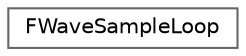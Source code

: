 digraph "Graphical Class Hierarchy"
{
 // INTERACTIVE_SVG=YES
 // LATEX_PDF_SIZE
  bgcolor="transparent";
  edge [fontname=Helvetica,fontsize=10,labelfontname=Helvetica,labelfontsize=10];
  node [fontname=Helvetica,fontsize=10,shape=box,height=0.2,width=0.4];
  rankdir="LR";
  Node0 [id="Node000000",label="FWaveSampleLoop",height=0.2,width=0.4,color="grey40", fillcolor="white", style="filled",URL="$d3/db4/structFWaveSampleLoop.html",tooltip=" "];
}
